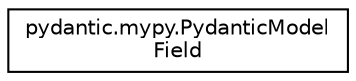 digraph "Graphical Class Hierarchy"
{
 // LATEX_PDF_SIZE
  edge [fontname="Helvetica",fontsize="10",labelfontname="Helvetica",labelfontsize="10"];
  node [fontname="Helvetica",fontsize="10",shape=record];
  rankdir="LR";
  Node0 [label="pydantic.mypy.PydanticModel\lField",height=0.2,width=0.4,color="black", fillcolor="white", style="filled",URL="$classpydantic_1_1mypy_1_1PydanticModelField.html",tooltip=" "];
}
